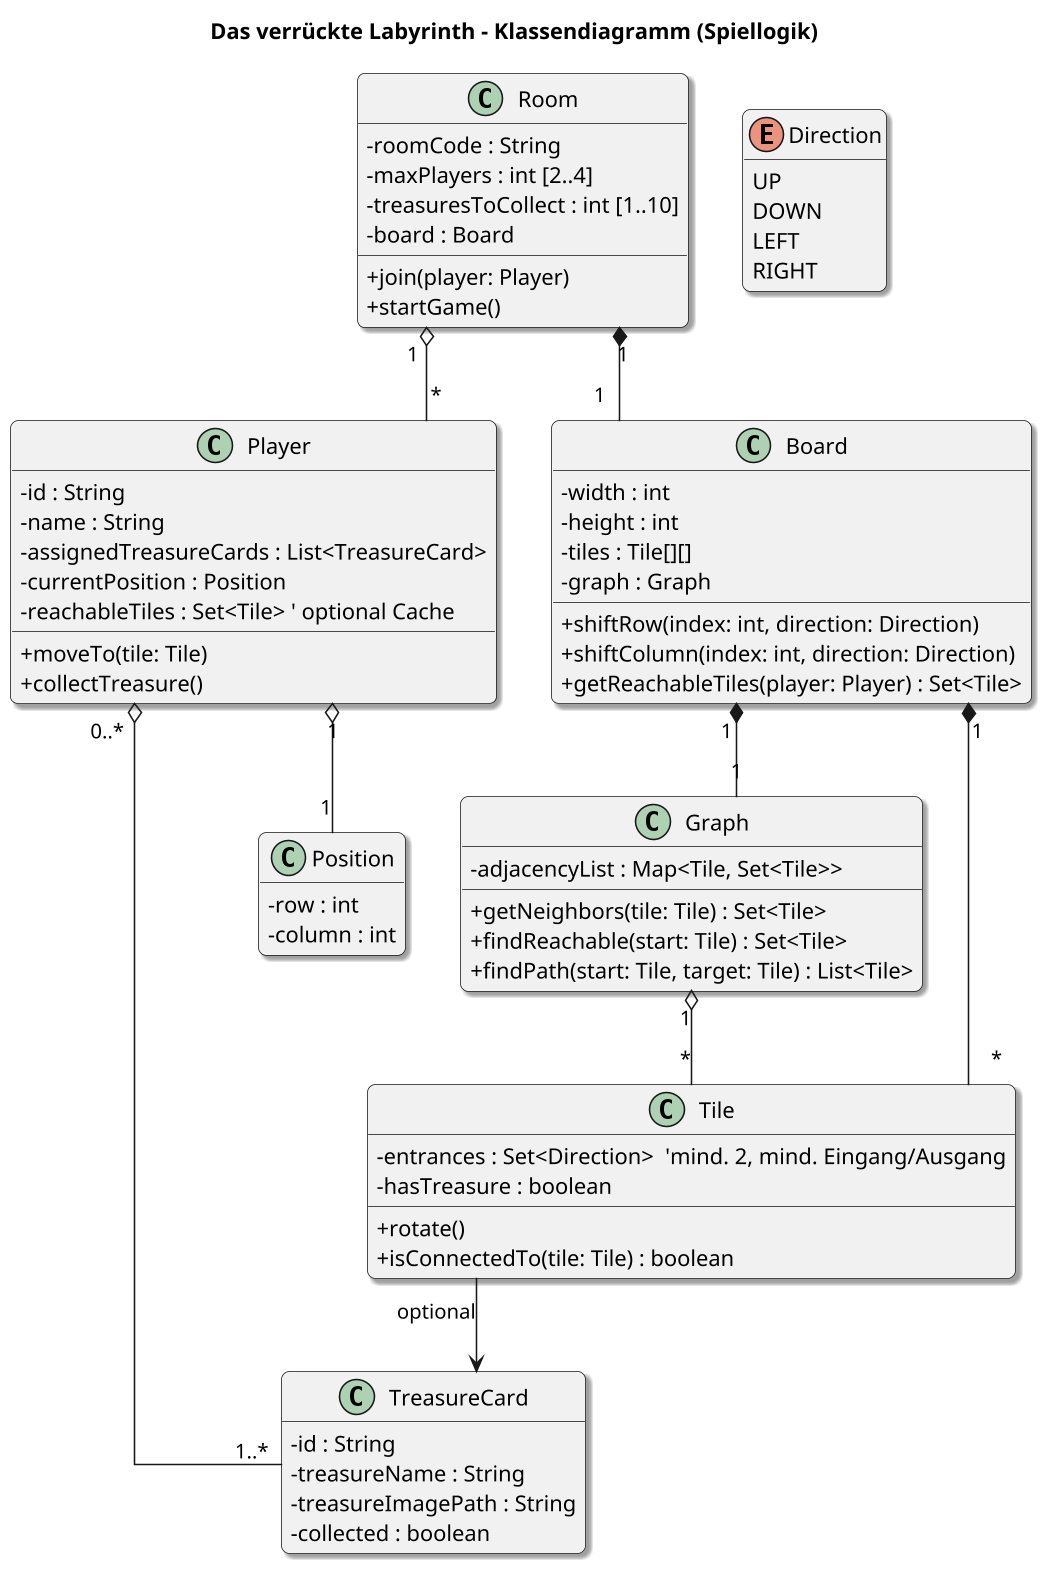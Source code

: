 @startuml
title Das verrückte Labyrinth - Klassendiagramm (Spiellogik)

skinparam dpi 150
skinparam shadowing true
skinparam roundCorner 10
skinparam linetype ortho
skinparam classAttributeIconSize 0
hide empty members

'----------------------------
' Haupt-Entities
'----------------------------
class Room {
  - roomCode : String
  - maxPlayers : int [2..4]
  - treasuresToCollect : int [1..10]
  - board : Board
  + join(player: Player)
  + startGame()
}

class Player {
  - id : String
  - name : String
  - assignedTreasureCards : List<TreasureCard>
  - currentPosition : Position
  - reachableTiles : Set<Tile> ' optional Cache
  + moveTo(tile: Tile)
  + collectTreasure()
}

class Board {
  - width : int
  - height : int
  - tiles : Tile[][]
  - graph : Graph
  + shiftRow(index: int, direction: Direction)
  + shiftColumn(index: int, direction: Direction)
  + getReachableTiles(player: Player) : Set<Tile>
}

class Graph {
  - adjacencyList : Map<Tile, Set<Tile>>
  + getNeighbors(tile: Tile) : Set<Tile>
  + findReachable(start: Tile) : Set<Tile>
  + findPath(start: Tile, target: Tile) : List<Tile>
}

class Tile {
  - entrances : Set<Direction>  'mind. 2, mind. Eingang/Ausgang
  - hasTreasure : boolean
  + rotate()
  + isConnectedTo(tile: Tile) : boolean
}

class TreasureCard {
  - id : String
  - treasureName : String
  - treasureImagePath : String
  - collected : boolean
}

class Position {
  - row : int
  - column : int
}

enum Direction {
  UP
  DOWN
  LEFT
  RIGHT
}

'----------------------------
' Beziehungen
'----------------------------
Room "1" o-- "*" Player
Room "1" *-- "1" Board
Board "1" *-- "*" Tile
Board "1" *-- "1" Graph
Graph "1" o-- "*" Tile
Player "0..*" o-- "1..*" TreasureCard
Player "1" o-- "1" Position
Tile --> TreasureCard : optional

@enduml
